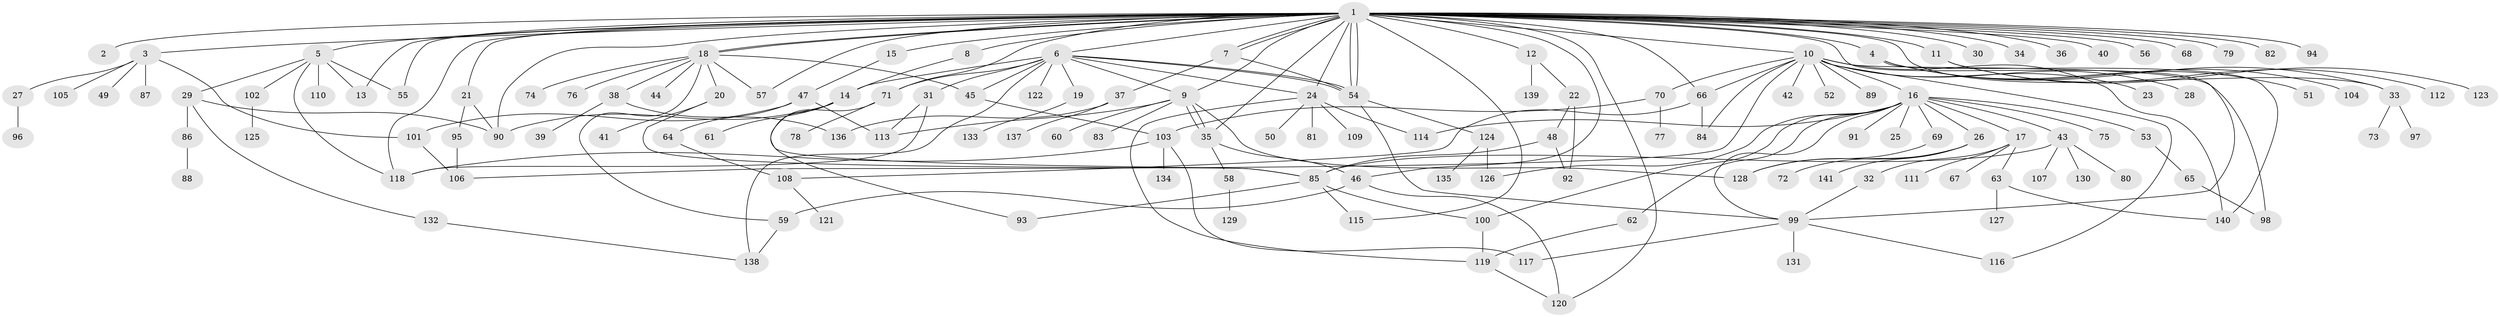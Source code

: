 // coarse degree distribution, {1: 0.39436619718309857, 32: 0.014084507042253521, 2: 0.18309859154929578, 4: 0.1267605633802817, 5: 0.056338028169014086, 7: 0.028169014084507043, 3: 0.09859154929577464, 6: 0.056338028169014086, 12: 0.028169014084507043, 11: 0.014084507042253521}
// Generated by graph-tools (version 1.1) at 2025/36/03/04/25 23:36:56]
// undirected, 141 vertices, 200 edges
graph export_dot {
  node [color=gray90,style=filled];
  1;
  2;
  3;
  4;
  5;
  6;
  7;
  8;
  9;
  10;
  11;
  12;
  13;
  14;
  15;
  16;
  17;
  18;
  19;
  20;
  21;
  22;
  23;
  24;
  25;
  26;
  27;
  28;
  29;
  30;
  31;
  32;
  33;
  34;
  35;
  36;
  37;
  38;
  39;
  40;
  41;
  42;
  43;
  44;
  45;
  46;
  47;
  48;
  49;
  50;
  51;
  52;
  53;
  54;
  55;
  56;
  57;
  58;
  59;
  60;
  61;
  62;
  63;
  64;
  65;
  66;
  67;
  68;
  69;
  70;
  71;
  72;
  73;
  74;
  75;
  76;
  77;
  78;
  79;
  80;
  81;
  82;
  83;
  84;
  85;
  86;
  87;
  88;
  89;
  90;
  91;
  92;
  93;
  94;
  95;
  96;
  97;
  98;
  99;
  100;
  101;
  102;
  103;
  104;
  105;
  106;
  107;
  108;
  109;
  110;
  111;
  112;
  113;
  114;
  115;
  116;
  117;
  118;
  119;
  120;
  121;
  122;
  123;
  124;
  125;
  126;
  127;
  128;
  129;
  130;
  131;
  132;
  133;
  134;
  135;
  136;
  137;
  138;
  139;
  140;
  141;
  1 -- 2;
  1 -- 3;
  1 -- 4;
  1 -- 5;
  1 -- 6;
  1 -- 7;
  1 -- 7;
  1 -- 8;
  1 -- 9;
  1 -- 10;
  1 -- 11;
  1 -- 12;
  1 -- 13;
  1 -- 15;
  1 -- 18;
  1 -- 18;
  1 -- 21;
  1 -- 24;
  1 -- 30;
  1 -- 33;
  1 -- 34;
  1 -- 35;
  1 -- 36;
  1 -- 40;
  1 -- 46;
  1 -- 54;
  1 -- 54;
  1 -- 55;
  1 -- 56;
  1 -- 57;
  1 -- 66;
  1 -- 68;
  1 -- 71;
  1 -- 79;
  1 -- 82;
  1 -- 90;
  1 -- 94;
  1 -- 99;
  1 -- 115;
  1 -- 118;
  1 -- 120;
  3 -- 27;
  3 -- 49;
  3 -- 87;
  3 -- 101;
  3 -- 105;
  4 -- 33;
  4 -- 51;
  4 -- 104;
  4 -- 140;
  5 -- 13;
  5 -- 29;
  5 -- 55;
  5 -- 102;
  5 -- 110;
  5 -- 118;
  6 -- 9;
  6 -- 14;
  6 -- 19;
  6 -- 24;
  6 -- 31;
  6 -- 45;
  6 -- 54;
  6 -- 54;
  6 -- 71;
  6 -- 122;
  6 -- 138;
  7 -- 37;
  7 -- 54;
  8 -- 14;
  9 -- 35;
  9 -- 35;
  9 -- 60;
  9 -- 83;
  9 -- 113;
  9 -- 128;
  10 -- 16;
  10 -- 23;
  10 -- 28;
  10 -- 42;
  10 -- 52;
  10 -- 66;
  10 -- 70;
  10 -- 84;
  10 -- 89;
  10 -- 98;
  10 -- 106;
  10 -- 116;
  10 -- 140;
  11 -- 112;
  11 -- 123;
  12 -- 22;
  12 -- 139;
  14 -- 61;
  14 -- 85;
  14 -- 90;
  15 -- 47;
  16 -- 17;
  16 -- 25;
  16 -- 26;
  16 -- 43;
  16 -- 53;
  16 -- 62;
  16 -- 69;
  16 -- 75;
  16 -- 91;
  16 -- 99;
  16 -- 100;
  16 -- 114;
  16 -- 126;
  17 -- 32;
  17 -- 63;
  17 -- 67;
  17 -- 111;
  18 -- 20;
  18 -- 38;
  18 -- 44;
  18 -- 45;
  18 -- 57;
  18 -- 59;
  18 -- 74;
  18 -- 76;
  19 -- 133;
  20 -- 41;
  20 -- 85;
  21 -- 90;
  21 -- 95;
  22 -- 48;
  22 -- 92;
  24 -- 50;
  24 -- 81;
  24 -- 109;
  24 -- 114;
  24 -- 119;
  26 -- 72;
  26 -- 128;
  26 -- 141;
  27 -- 96;
  29 -- 86;
  29 -- 90;
  29 -- 132;
  31 -- 113;
  31 -- 118;
  32 -- 99;
  33 -- 73;
  33 -- 97;
  35 -- 46;
  35 -- 58;
  37 -- 136;
  37 -- 137;
  38 -- 39;
  38 -- 136;
  43 -- 80;
  43 -- 85;
  43 -- 107;
  43 -- 130;
  45 -- 103;
  46 -- 59;
  46 -- 120;
  47 -- 64;
  47 -- 101;
  47 -- 113;
  48 -- 85;
  48 -- 92;
  53 -- 65;
  54 -- 99;
  54 -- 124;
  58 -- 129;
  59 -- 138;
  62 -- 119;
  63 -- 127;
  63 -- 140;
  64 -- 108;
  65 -- 98;
  66 -- 84;
  66 -- 108;
  69 -- 128;
  70 -- 77;
  70 -- 103;
  71 -- 78;
  71 -- 93;
  85 -- 93;
  85 -- 100;
  85 -- 115;
  86 -- 88;
  95 -- 106;
  99 -- 116;
  99 -- 117;
  99 -- 131;
  100 -- 119;
  101 -- 106;
  102 -- 125;
  103 -- 117;
  103 -- 118;
  103 -- 134;
  108 -- 121;
  119 -- 120;
  124 -- 126;
  124 -- 135;
  132 -- 138;
}
